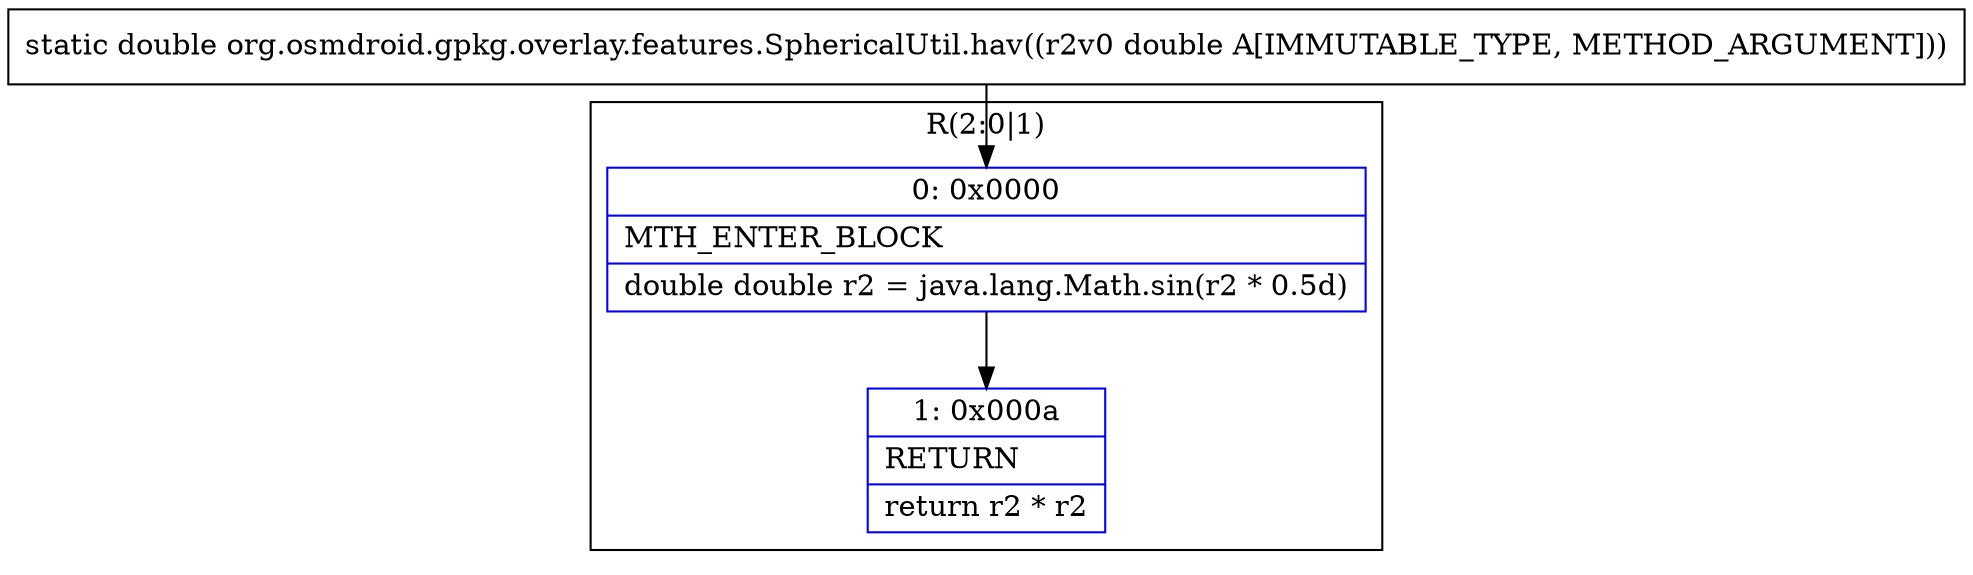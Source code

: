 digraph "CFG fororg.osmdroid.gpkg.overlay.features.SphericalUtil.hav(D)D" {
subgraph cluster_Region_1334461166 {
label = "R(2:0|1)";
node [shape=record,color=blue];
Node_0 [shape=record,label="{0\:\ 0x0000|MTH_ENTER_BLOCK\l|double double r2 = java.lang.Math.sin(r2 * 0.5d)\l}"];
Node_1 [shape=record,label="{1\:\ 0x000a|RETURN\l|return r2 * r2\l}"];
}
MethodNode[shape=record,label="{static double org.osmdroid.gpkg.overlay.features.SphericalUtil.hav((r2v0 double A[IMMUTABLE_TYPE, METHOD_ARGUMENT])) }"];
MethodNode -> Node_0;
Node_0 -> Node_1;
}

